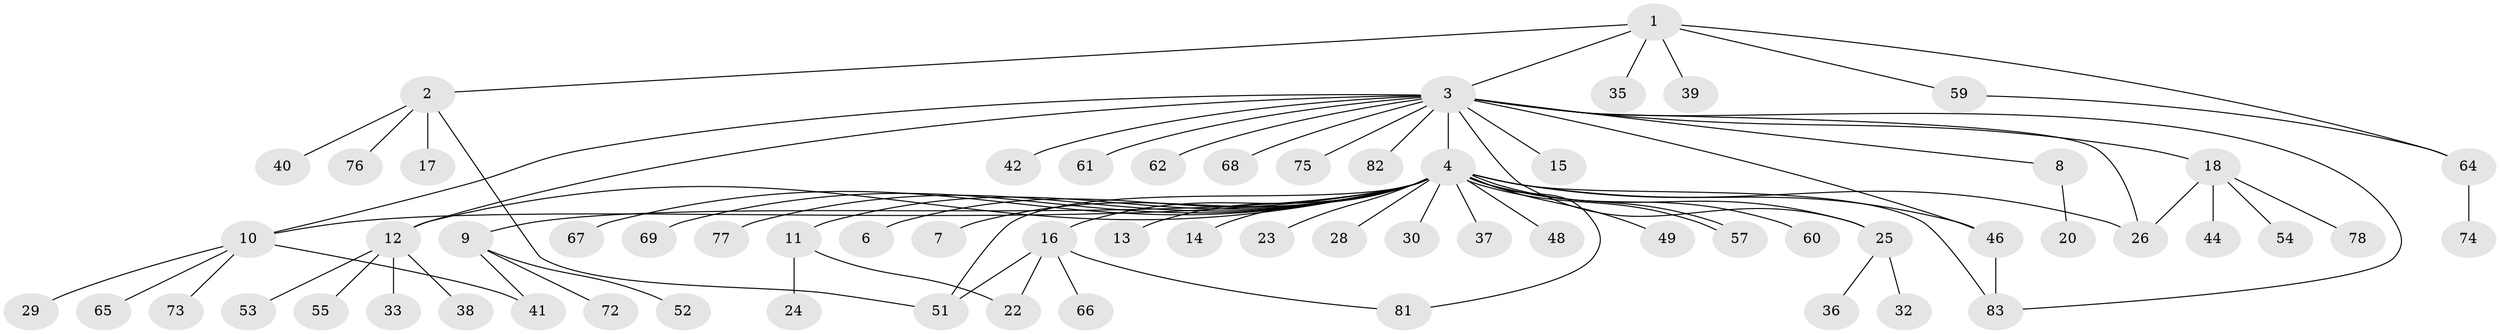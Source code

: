 // original degree distribution, {7: 0.024096385542168676, 5: 0.060240963855421686, 18: 0.012048192771084338, 27: 0.012048192771084338, 2: 0.14457831325301204, 1: 0.6144578313253012, 3: 0.10843373493975904, 4: 0.024096385542168676}
// Generated by graph-tools (version 1.1) at 2025/41/03/06/25 10:41:49]
// undirected, 66 vertices, 80 edges
graph export_dot {
graph [start="1"]
  node [color=gray90,style=filled];
  1 [super="+71"];
  2 [super="+5"];
  3 [super="+50"];
  4 [super="+45"];
  6;
  7 [super="+21"];
  8 [super="+63"];
  9 [super="+34"];
  10 [super="+19"];
  11 [super="+79"];
  12 [super="+43"];
  13;
  14;
  15;
  16 [super="+58"];
  17;
  18 [super="+27"];
  20;
  22;
  23;
  24;
  25 [super="+31"];
  26;
  28;
  29;
  30;
  32;
  33;
  35;
  36;
  37;
  38;
  39 [super="+56"];
  40;
  41;
  42;
  44;
  46 [super="+47"];
  48;
  49;
  51;
  52 [super="+80"];
  53;
  54;
  55;
  57;
  59;
  60;
  61;
  62;
  64 [super="+70"];
  65;
  66;
  67;
  68;
  69;
  72;
  73;
  74;
  75;
  76;
  77;
  78;
  81;
  82;
  83;
  1 -- 2;
  1 -- 3;
  1 -- 35;
  1 -- 39;
  1 -- 59;
  1 -- 64;
  2 -- 17;
  2 -- 40;
  2 -- 51;
  2 -- 76;
  3 -- 4;
  3 -- 8;
  3 -- 10;
  3 -- 12;
  3 -- 15;
  3 -- 18;
  3 -- 25;
  3 -- 26;
  3 -- 42;
  3 -- 46;
  3 -- 61;
  3 -- 62;
  3 -- 68;
  3 -- 75;
  3 -- 82;
  3 -- 83;
  4 -- 6;
  4 -- 7;
  4 -- 9;
  4 -- 10;
  4 -- 11;
  4 -- 12;
  4 -- 13;
  4 -- 14;
  4 -- 16;
  4 -- 23;
  4 -- 25;
  4 -- 26;
  4 -- 28;
  4 -- 30;
  4 -- 37;
  4 -- 46;
  4 -- 51;
  4 -- 57;
  4 -- 57;
  4 -- 60;
  4 -- 67;
  4 -- 69;
  4 -- 77;
  4 -- 81;
  4 -- 83;
  4 -- 48;
  4 -- 49;
  8 -- 20;
  9 -- 41;
  9 -- 72;
  9 -- 52;
  10 -- 65;
  10 -- 73;
  10 -- 41;
  10 -- 29;
  11 -- 22;
  11 -- 24;
  12 -- 33;
  12 -- 38;
  12 -- 53;
  12 -- 55;
  16 -- 22;
  16 -- 66;
  16 -- 81;
  16 -- 51;
  18 -- 26;
  18 -- 44;
  18 -- 78;
  18 -- 54;
  25 -- 32;
  25 -- 36;
  46 -- 83;
  59 -- 64;
  64 -- 74;
}
